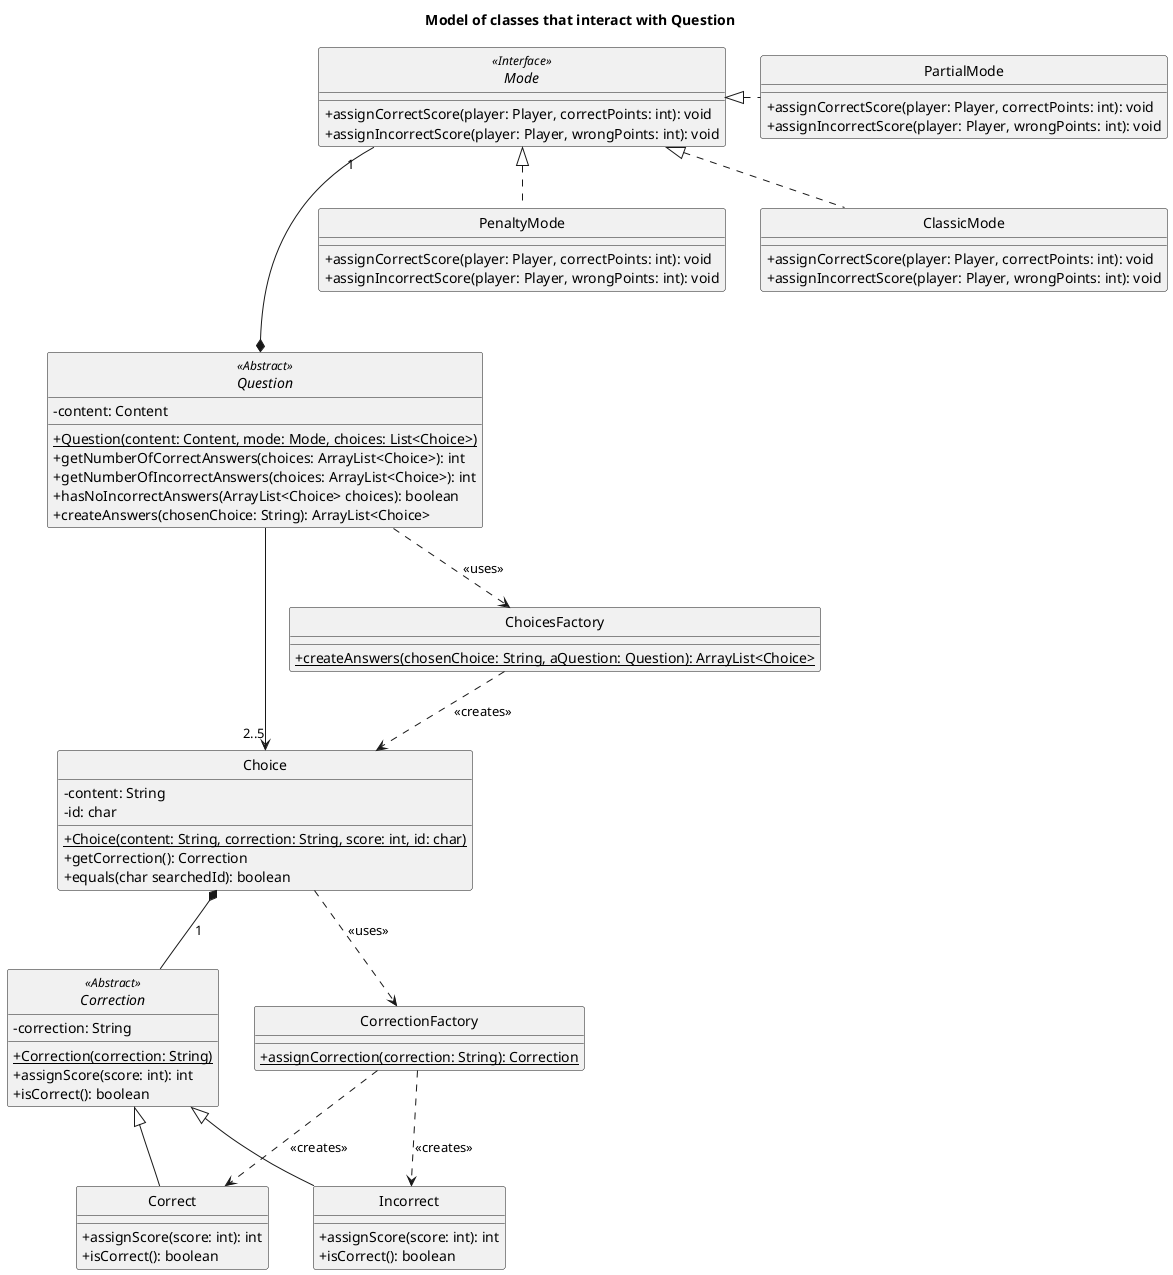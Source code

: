 @startuml

skinparam monochrome true
hide circle
skinparam classAttributeIconSize 0

title: Model of classes that interact with Question

abstract class Question{
-content: Content
+{static}Question(content: Content, mode: Mode, choices: List<Choice>)
+getNumberOfCorrectAnswers(choices: ArrayList<Choice>): int
+getNumberOfIncorrectAnswers(choices: ArrayList<Choice>): int
+hasNoIncorrectAnswers(ArrayList<Choice> choices): boolean
+createAnswers(chosenChoice: String): ArrayList<Choice>
}

interface Mode {
+assignCorrectScore(player: Player, correctPoints: int): void
+assignIncorrectScore(player: Player, wrongPoints: int): void
}

class PartialMode {
+assignCorrectScore(player: Player, correctPoints: int): void
+assignIncorrectScore(player: Player, wrongPoints: int): void
}

class PenaltyMode {
+assignCorrectScore(player: Player, correctPoints: int): void
+assignIncorrectScore(player: Player, wrongPoints: int): void
}

class ClassicMode {
+assignCorrectScore(player: Player, correctPoints: int): void
+assignIncorrectScore(player: Player, wrongPoints: int): void
}

class Choice{
-content: String
-id: char
+{static}Choice(content: String, correction: String, score: int, id: char)
+getCorrection(): Correction
+equals(char searchedId): boolean
}

abstract class Correction{
-correction: String
+{static}Correction(correction: String)
+assignScore(score: int): int
+isCorrect(): boolean
}

class Correct{
+assignScore(score: int): int
+isCorrect(): boolean
}

class Incorrect{
+assignScore(score: int): int
+isCorrect(): boolean
}

class ChoicesFactory{
+{static}createAnswers(chosenChoice: String, aQuestion: Question): ArrayList<Choice>
}

class CorrectionFactory{
+{static}assignCorrection(correction: String): Correction
}

Mode <<Interface>>
Question <<Abstract>>
Correction <<Abstract>>

Mode "1" ---* Question
Mode <|.. ClassicMode
Mode <|.. PenaltyMode
Mode <|. PartialMode

Choice "2..5" <-- Question
Choice *-- Correction: "1"

Question ..> ChoicesFactory: "<<uses>>"
ChoicesFactory ..> Choice: "<<creates>>"

Choice ..> CorrectionFactory: "<<uses>>"
CorrectionFactory ..> Correct: "<<creates>>"
CorrectionFactory ..> Incorrect: "<<creates>>"

Correction <|-- Correct
Correction <|-- Incorrect

@enduml